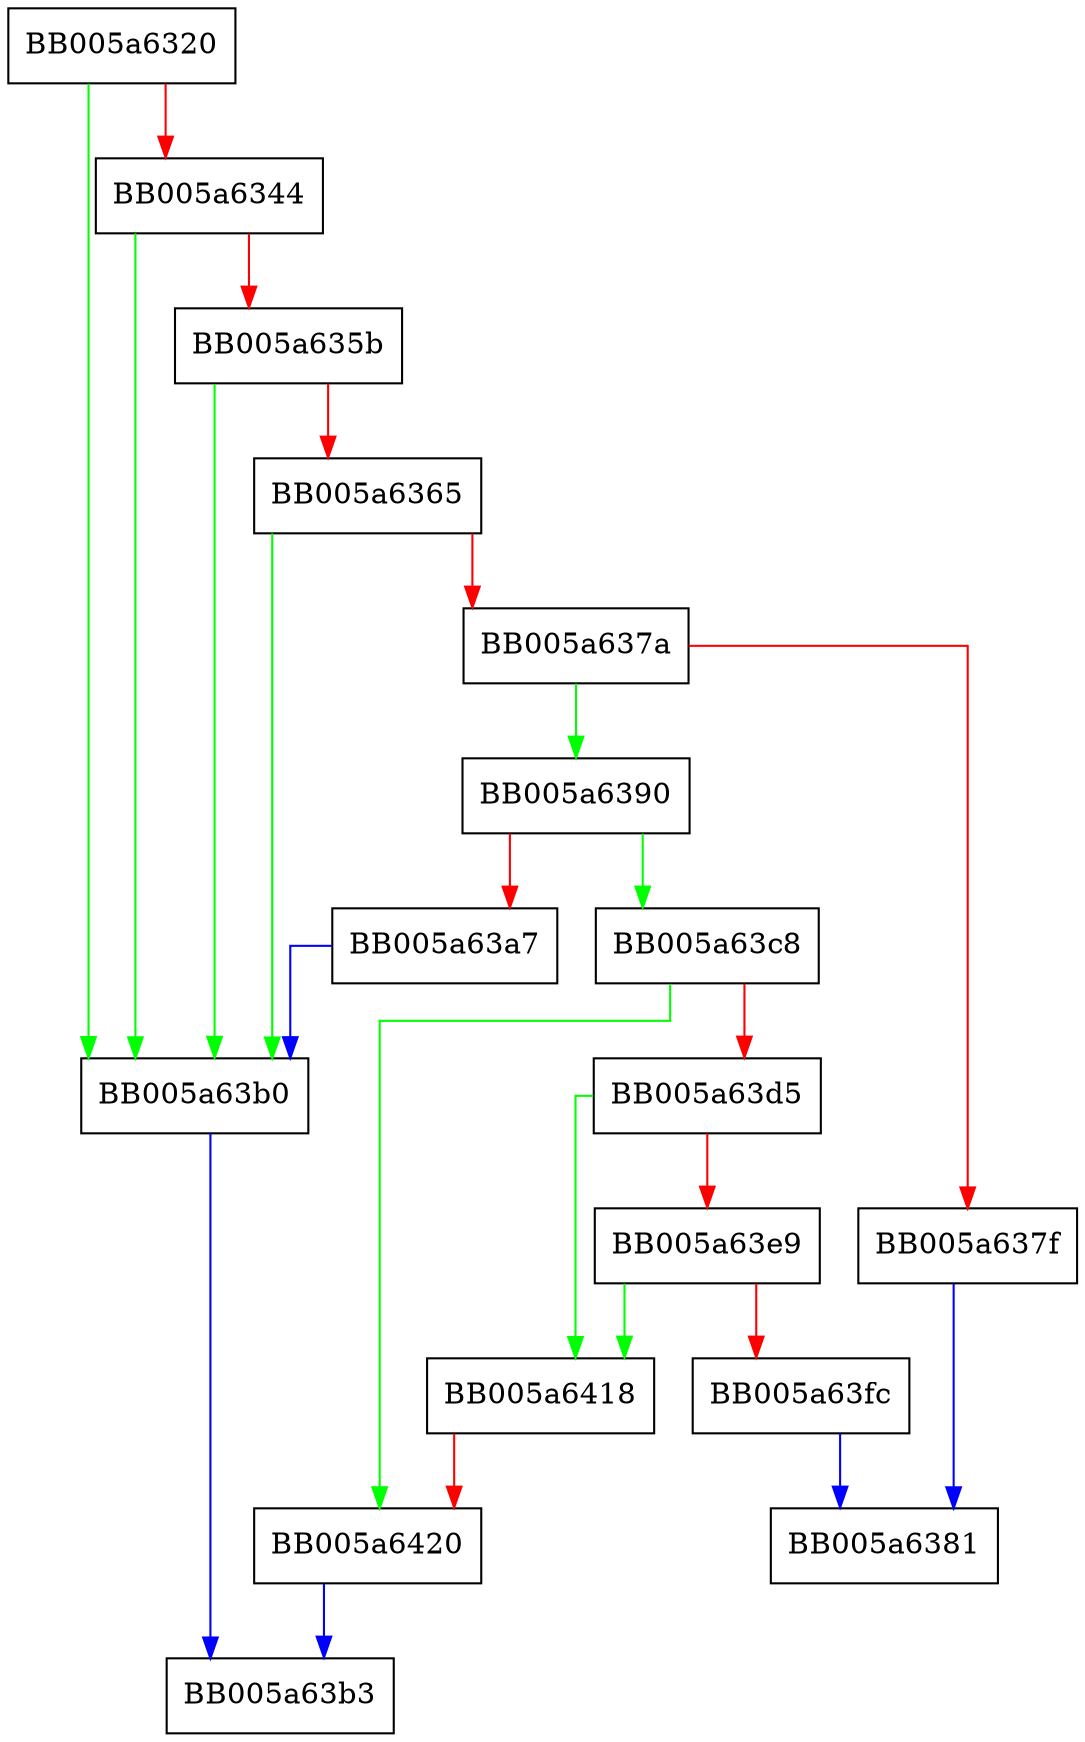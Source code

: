 digraph ossl_err_get_state_int {
  node [shape="box"];
  graph [splines=ortho];
  BB005a6320 -> BB005a63b0 [color="green"];
  BB005a6320 -> BB005a6344 [color="red"];
  BB005a6344 -> BB005a63b0 [color="green"];
  BB005a6344 -> BB005a635b [color="red"];
  BB005a635b -> BB005a63b0 [color="green"];
  BB005a635b -> BB005a6365 [color="red"];
  BB005a6365 -> BB005a63b0 [color="green"];
  BB005a6365 -> BB005a637a [color="red"];
  BB005a637a -> BB005a6390 [color="green"];
  BB005a637a -> BB005a637f [color="red"];
  BB005a637f -> BB005a6381 [color="blue"];
  BB005a6390 -> BB005a63c8 [color="green"];
  BB005a6390 -> BB005a63a7 [color="red"];
  BB005a63a7 -> BB005a63b0 [color="blue"];
  BB005a63b0 -> BB005a63b3 [color="blue"];
  BB005a63c8 -> BB005a6420 [color="green"];
  BB005a63c8 -> BB005a63d5 [color="red"];
  BB005a63d5 -> BB005a6418 [color="green"];
  BB005a63d5 -> BB005a63e9 [color="red"];
  BB005a63e9 -> BB005a6418 [color="green"];
  BB005a63e9 -> BB005a63fc [color="red"];
  BB005a63fc -> BB005a6381 [color="blue"];
  BB005a6418 -> BB005a6420 [color="red"];
  BB005a6420 -> BB005a63b3 [color="blue"];
}